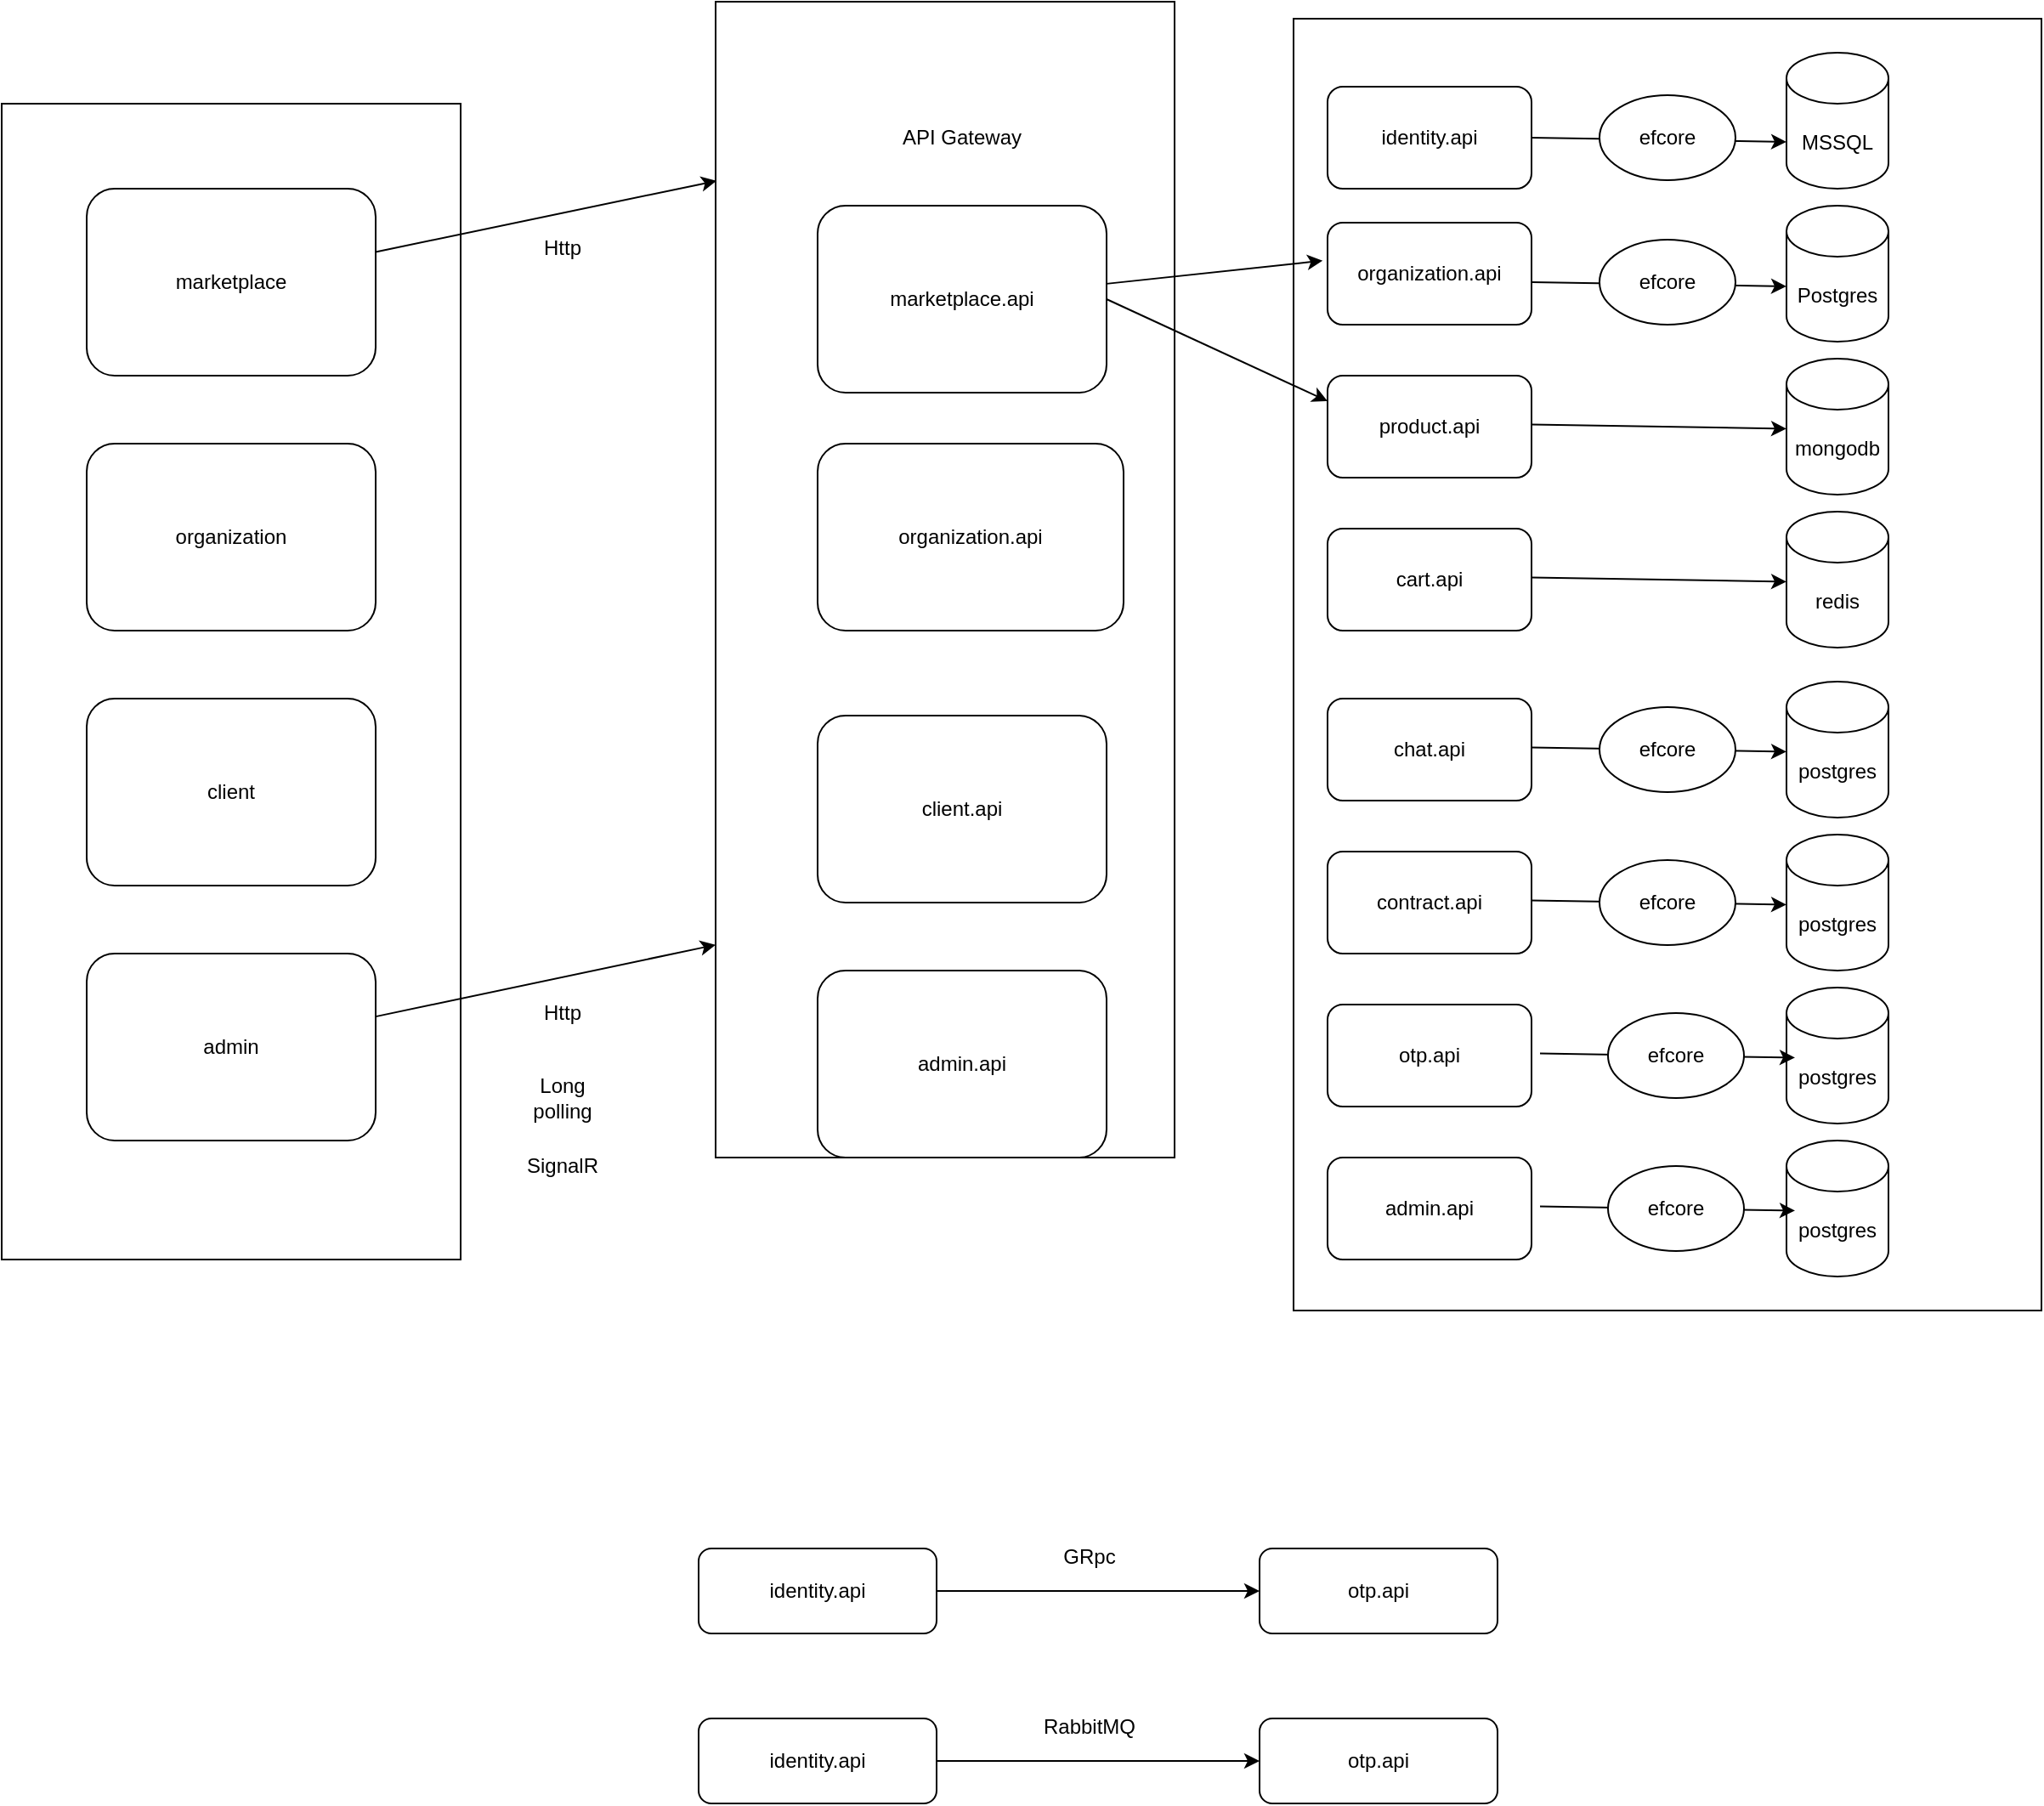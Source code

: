 <mxfile>
    <diagram id="KbsEcJTctofmdc8YX4It" name="Page-1">
        <mxGraphModel dx="1769" dy="544" grid="1" gridSize="10" guides="1" tooltips="1" connect="1" arrows="1" fold="1" page="1" pageScale="1" pageWidth="850" pageHeight="1100" math="0" shadow="0">
            <root>
                <mxCell id="0"/>
                <mxCell id="1" parent="0"/>
                <mxCell id="4" value="" style="rounded=0;whiteSpace=wrap;html=1;" parent="1" vertex="1">
                    <mxGeometry x="360" y="110" width="440" height="760" as="geometry"/>
                </mxCell>
                <mxCell id="6" style="edgeStyle=none;html=1;exitX=1;exitY=0.5;exitDx=0;exitDy=0;entryX=0;entryY=0;entryDx=0;entryDy=52.5;entryPerimeter=0;" parent="1" source="2" target="5" edge="1">
                    <mxGeometry relative="1" as="geometry"/>
                </mxCell>
                <mxCell id="2" value="identity.api" style="rounded=1;whiteSpace=wrap;html=1;" parent="1" vertex="1">
                    <mxGeometry x="380" y="150" width="120" height="60" as="geometry"/>
                </mxCell>
                <mxCell id="5" value="MSSQL" style="shape=cylinder3;whiteSpace=wrap;html=1;boundedLbl=1;backgroundOutline=1;size=15;" parent="1" vertex="1">
                    <mxGeometry x="650" y="130" width="60" height="80" as="geometry"/>
                </mxCell>
                <mxCell id="7" value="efcore" style="ellipse;whiteSpace=wrap;html=1;" parent="1" vertex="1">
                    <mxGeometry x="540" y="155" width="80" height="50" as="geometry"/>
                </mxCell>
                <mxCell id="8" value="organization.api" style="rounded=1;whiteSpace=wrap;html=1;" parent="1" vertex="1">
                    <mxGeometry x="380" y="230" width="120" height="60" as="geometry"/>
                </mxCell>
                <mxCell id="9" value="Postgres" style="shape=cylinder3;whiteSpace=wrap;html=1;boundedLbl=1;backgroundOutline=1;size=15;" parent="1" vertex="1">
                    <mxGeometry x="650" y="220" width="60" height="80" as="geometry"/>
                </mxCell>
                <mxCell id="10" style="edgeStyle=none;html=1;exitX=1;exitY=0.5;exitDx=0;exitDy=0;entryX=0;entryY=0;entryDx=0;entryDy=52.5;entryPerimeter=0;" parent="1" edge="1">
                    <mxGeometry relative="1" as="geometry">
                        <mxPoint x="500" y="265" as="sourcePoint"/>
                        <mxPoint x="650" y="267.5" as="targetPoint"/>
                    </mxGeometry>
                </mxCell>
                <mxCell id="11" value="efcore" style="ellipse;whiteSpace=wrap;html=1;" parent="1" vertex="1">
                    <mxGeometry x="540" y="240" width="80" height="50" as="geometry"/>
                </mxCell>
                <mxCell id="12" value="product.api" style="rounded=1;whiteSpace=wrap;html=1;" parent="1" vertex="1">
                    <mxGeometry x="380" y="320" width="120" height="60" as="geometry"/>
                </mxCell>
                <mxCell id="13" value="mongodb" style="shape=cylinder3;whiteSpace=wrap;html=1;boundedLbl=1;backgroundOutline=1;size=15;" parent="1" vertex="1">
                    <mxGeometry x="650" y="310" width="60" height="80" as="geometry"/>
                </mxCell>
                <mxCell id="15" style="edgeStyle=none;html=1;exitX=1;exitY=0.5;exitDx=0;exitDy=0;entryX=0;entryY=0;entryDx=0;entryDy=52.5;entryPerimeter=0;" parent="1" edge="1">
                    <mxGeometry relative="1" as="geometry">
                        <mxPoint x="500" y="348.75" as="sourcePoint"/>
                        <mxPoint x="650" y="351.25" as="targetPoint"/>
                    </mxGeometry>
                </mxCell>
                <mxCell id="16" value="cart.api" style="rounded=1;whiteSpace=wrap;html=1;" parent="1" vertex="1">
                    <mxGeometry x="380" y="410" width="120" height="60" as="geometry"/>
                </mxCell>
                <mxCell id="17" value="redis" style="shape=cylinder3;whiteSpace=wrap;html=1;boundedLbl=1;backgroundOutline=1;size=15;" parent="1" vertex="1">
                    <mxGeometry x="650" y="400" width="60" height="80" as="geometry"/>
                </mxCell>
                <mxCell id="18" style="edgeStyle=none;html=1;exitX=1;exitY=0.5;exitDx=0;exitDy=0;entryX=0;entryY=0;entryDx=0;entryDy=52.5;entryPerimeter=0;" parent="1" edge="1">
                    <mxGeometry relative="1" as="geometry">
                        <mxPoint x="500" y="438.75" as="sourcePoint"/>
                        <mxPoint x="650" y="441.25" as="targetPoint"/>
                    </mxGeometry>
                </mxCell>
                <mxCell id="19" value="chat.api" style="rounded=1;whiteSpace=wrap;html=1;" parent="1" vertex="1">
                    <mxGeometry x="380" y="510" width="120" height="60" as="geometry"/>
                </mxCell>
                <mxCell id="20" value="postgres" style="shape=cylinder3;whiteSpace=wrap;html=1;boundedLbl=1;backgroundOutline=1;size=15;" parent="1" vertex="1">
                    <mxGeometry x="650" y="500" width="60" height="80" as="geometry"/>
                </mxCell>
                <mxCell id="21" style="edgeStyle=none;html=1;exitX=1;exitY=0.5;exitDx=0;exitDy=0;entryX=0;entryY=0;entryDx=0;entryDy=52.5;entryPerimeter=0;" parent="1" edge="1">
                    <mxGeometry relative="1" as="geometry">
                        <mxPoint x="500" y="538.75" as="sourcePoint"/>
                        <mxPoint x="650" y="541.25" as="targetPoint"/>
                    </mxGeometry>
                </mxCell>
                <mxCell id="25" value="efcore" style="ellipse;whiteSpace=wrap;html=1;" parent="1" vertex="1">
                    <mxGeometry x="540" y="515" width="80" height="50" as="geometry"/>
                </mxCell>
                <mxCell id="26" value="contract.api" style="rounded=1;whiteSpace=wrap;html=1;" parent="1" vertex="1">
                    <mxGeometry x="380" y="600" width="120" height="60" as="geometry"/>
                </mxCell>
                <mxCell id="27" value="postgres" style="shape=cylinder3;whiteSpace=wrap;html=1;boundedLbl=1;backgroundOutline=1;size=15;" parent="1" vertex="1">
                    <mxGeometry x="650" y="590" width="60" height="80" as="geometry"/>
                </mxCell>
                <mxCell id="28" style="edgeStyle=none;html=1;exitX=1;exitY=0.5;exitDx=0;exitDy=0;entryX=0;entryY=0;entryDx=0;entryDy=52.5;entryPerimeter=0;" parent="1" edge="1">
                    <mxGeometry relative="1" as="geometry">
                        <mxPoint x="500" y="628.75" as="sourcePoint"/>
                        <mxPoint x="650" y="631.25" as="targetPoint"/>
                    </mxGeometry>
                </mxCell>
                <mxCell id="29" value="efcore" style="ellipse;whiteSpace=wrap;html=1;" parent="1" vertex="1">
                    <mxGeometry x="540" y="605" width="80" height="50" as="geometry"/>
                </mxCell>
                <mxCell id="30" value="otp.api" style="rounded=1;whiteSpace=wrap;html=1;" parent="1" vertex="1">
                    <mxGeometry x="380" y="690" width="120" height="60" as="geometry"/>
                </mxCell>
                <mxCell id="31" value="postgres" style="shape=cylinder3;whiteSpace=wrap;html=1;boundedLbl=1;backgroundOutline=1;size=15;" parent="1" vertex="1">
                    <mxGeometry x="650" y="680" width="60" height="80" as="geometry"/>
                </mxCell>
                <mxCell id="33" value="" style="rounded=0;whiteSpace=wrap;html=1;" parent="1" vertex="1">
                    <mxGeometry x="20" y="100" width="270" height="680" as="geometry"/>
                </mxCell>
                <mxCell id="34" value="organization.api" style="rounded=1;whiteSpace=wrap;html=1;" parent="1" vertex="1">
                    <mxGeometry x="80" y="360" width="180" height="110" as="geometry"/>
                </mxCell>
                <mxCell id="35" value="client.api" style="rounded=1;whiteSpace=wrap;html=1;" parent="1" vertex="1">
                    <mxGeometry x="80" y="520" width="170" height="110" as="geometry"/>
                </mxCell>
                <mxCell id="36" value="admin.api" style="rounded=1;whiteSpace=wrap;html=1;" parent="1" vertex="1">
                    <mxGeometry x="80" y="670" width="170" height="110" as="geometry"/>
                </mxCell>
                <mxCell id="61" style="edgeStyle=none;html=1;entryX=-0.024;entryY=0.373;entryDx=0;entryDy=0;entryPerimeter=0;" parent="1" source="37" target="8" edge="1">
                    <mxGeometry relative="1" as="geometry"/>
                </mxCell>
                <mxCell id="62" style="edgeStyle=none;html=1;exitX=1;exitY=0.5;exitDx=0;exitDy=0;entryX=0;entryY=0.25;entryDx=0;entryDy=0;" parent="1" source="37" target="12" edge="1">
                    <mxGeometry relative="1" as="geometry"/>
                </mxCell>
                <mxCell id="37" value="marketplace.api" style="rounded=1;whiteSpace=wrap;html=1;" parent="1" vertex="1">
                    <mxGeometry x="80" y="220" width="170" height="110" as="geometry"/>
                </mxCell>
                <mxCell id="41" style="edgeStyle=none;html=1;exitX=1;exitY=0.5;exitDx=0;exitDy=0;entryX=0;entryY=0;entryDx=0;entryDy=52.5;entryPerimeter=0;" parent="1" edge="1">
                    <mxGeometry relative="1" as="geometry">
                        <mxPoint x="505" y="718.75" as="sourcePoint"/>
                        <mxPoint x="655" y="721.25" as="targetPoint"/>
                    </mxGeometry>
                </mxCell>
                <mxCell id="42" value="efcore" style="ellipse;whiteSpace=wrap;html=1;" parent="1" vertex="1">
                    <mxGeometry x="545" y="695" width="80" height="50" as="geometry"/>
                </mxCell>
                <mxCell id="43" value="admin.api" style="rounded=1;whiteSpace=wrap;html=1;" parent="1" vertex="1">
                    <mxGeometry x="380" y="780" width="120" height="60" as="geometry"/>
                </mxCell>
                <mxCell id="44" value="postgres" style="shape=cylinder3;whiteSpace=wrap;html=1;boundedLbl=1;backgroundOutline=1;size=15;" parent="1" vertex="1">
                    <mxGeometry x="650" y="770" width="60" height="80" as="geometry"/>
                </mxCell>
                <mxCell id="45" style="edgeStyle=none;html=1;exitX=1;exitY=0.5;exitDx=0;exitDy=0;entryX=0;entryY=0;entryDx=0;entryDy=52.5;entryPerimeter=0;" parent="1" edge="1">
                    <mxGeometry relative="1" as="geometry">
                        <mxPoint x="505" y="808.75" as="sourcePoint"/>
                        <mxPoint x="655" y="811.25" as="targetPoint"/>
                    </mxGeometry>
                </mxCell>
                <mxCell id="46" value="efcore" style="ellipse;whiteSpace=wrap;html=1;" parent="1" vertex="1">
                    <mxGeometry x="545" y="785" width="80" height="50" as="geometry"/>
                </mxCell>
                <mxCell id="47" value="otp.api" style="rounded=1;whiteSpace=wrap;html=1;" parent="1" vertex="1">
                    <mxGeometry x="340" y="1010" width="140" height="50" as="geometry"/>
                </mxCell>
                <mxCell id="49" style="edgeStyle=none;html=1;entryX=0;entryY=0.5;entryDx=0;entryDy=0;" parent="1" source="48" target="47" edge="1">
                    <mxGeometry relative="1" as="geometry"/>
                </mxCell>
                <mxCell id="48" value="identity.api" style="rounded=1;whiteSpace=wrap;html=1;" parent="1" vertex="1">
                    <mxGeometry x="10" y="1010" width="140" height="50" as="geometry"/>
                </mxCell>
                <mxCell id="50" value="GRpc" style="text;html=1;strokeColor=none;fillColor=none;align=center;verticalAlign=middle;whiteSpace=wrap;rounded=0;" parent="1" vertex="1">
                    <mxGeometry x="210" y="1000" width="60" height="30" as="geometry"/>
                </mxCell>
                <mxCell id="51" value="otp.api" style="rounded=1;whiteSpace=wrap;html=1;" parent="1" vertex="1">
                    <mxGeometry x="340" y="1110" width="140" height="50" as="geometry"/>
                </mxCell>
                <mxCell id="52" style="edgeStyle=none;html=1;entryX=0;entryY=0.5;entryDx=0;entryDy=0;" parent="1" source="53" target="51" edge="1">
                    <mxGeometry relative="1" as="geometry"/>
                </mxCell>
                <mxCell id="53" value="identity.api" style="rounded=1;whiteSpace=wrap;html=1;" parent="1" vertex="1">
                    <mxGeometry x="10" y="1110" width="140" height="50" as="geometry"/>
                </mxCell>
                <mxCell id="54" value="RabbitMQ" style="text;html=1;strokeColor=none;fillColor=none;align=center;verticalAlign=middle;whiteSpace=wrap;rounded=0;" parent="1" vertex="1">
                    <mxGeometry x="210" y="1100" width="60" height="30" as="geometry"/>
                </mxCell>
                <mxCell id="55" value="" style="rounded=0;whiteSpace=wrap;html=1;" parent="1" vertex="1">
                    <mxGeometry x="-400" y="160" width="270" height="680" as="geometry"/>
                </mxCell>
                <mxCell id="56" value="organization" style="rounded=1;whiteSpace=wrap;html=1;" parent="1" vertex="1">
                    <mxGeometry x="-350" y="360" width="170" height="110" as="geometry"/>
                </mxCell>
                <mxCell id="57" value="client" style="rounded=1;whiteSpace=wrap;html=1;" parent="1" vertex="1">
                    <mxGeometry x="-350" y="510" width="170" height="110" as="geometry"/>
                </mxCell>
                <mxCell id="65" style="edgeStyle=none;html=1;entryX=0;entryY=0.816;entryDx=0;entryDy=0;entryPerimeter=0;" parent="1" source="58" target="33" edge="1">
                    <mxGeometry relative="1" as="geometry"/>
                </mxCell>
                <mxCell id="58" value="admin" style="rounded=1;whiteSpace=wrap;html=1;" parent="1" vertex="1">
                    <mxGeometry x="-350" y="660" width="170" height="110" as="geometry"/>
                </mxCell>
                <mxCell id="63" style="edgeStyle=none;html=1;entryX=0.002;entryY=0.155;entryDx=0;entryDy=0;entryPerimeter=0;" parent="1" source="59" target="33" edge="1">
                    <mxGeometry relative="1" as="geometry"/>
                </mxCell>
                <mxCell id="59" value="marketplace" style="rounded=1;whiteSpace=wrap;html=1;" parent="1" vertex="1">
                    <mxGeometry x="-350" y="210" width="170" height="110" as="geometry"/>
                </mxCell>
                <mxCell id="60" value="API Gateway" style="text;html=1;strokeColor=none;fillColor=none;align=center;verticalAlign=middle;whiteSpace=wrap;rounded=0;" parent="1" vertex="1">
                    <mxGeometry x="110" y="155" width="110" height="50" as="geometry"/>
                </mxCell>
                <mxCell id="64" value="Http" style="text;html=1;strokeColor=none;fillColor=none;align=center;verticalAlign=middle;whiteSpace=wrap;rounded=0;" parent="1" vertex="1">
                    <mxGeometry x="-100" y="230" width="60" height="30" as="geometry"/>
                </mxCell>
                <mxCell id="66" value="Http" style="text;html=1;strokeColor=none;fillColor=none;align=center;verticalAlign=middle;whiteSpace=wrap;rounded=0;" parent="1" vertex="1">
                    <mxGeometry x="-100" y="680" width="60" height="30" as="geometry"/>
                </mxCell>
                <mxCell id="67" value="Long polling" style="text;html=1;strokeColor=none;fillColor=none;align=center;verticalAlign=middle;whiteSpace=wrap;rounded=0;" parent="1" vertex="1">
                    <mxGeometry x="-100" y="730" width="60" height="30" as="geometry"/>
                </mxCell>
                <mxCell id="68" value="SignalR" style="text;html=1;strokeColor=none;fillColor=none;align=center;verticalAlign=middle;whiteSpace=wrap;rounded=0;" parent="1" vertex="1">
                    <mxGeometry x="-100" y="770" width="60" height="30" as="geometry"/>
                </mxCell>
            </root>
        </mxGraphModel>
    </diagram>
</mxfile>